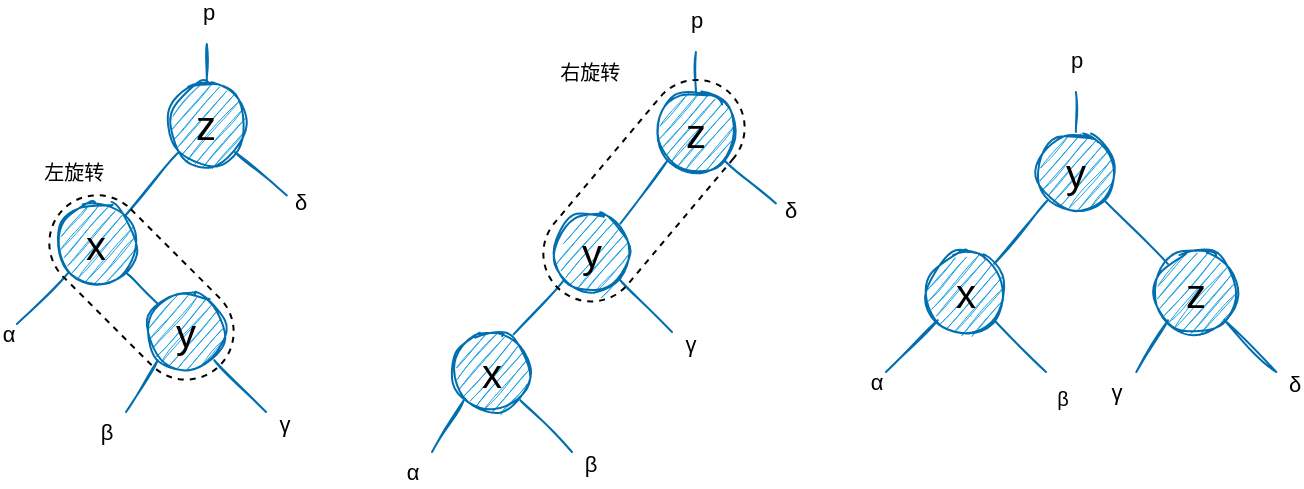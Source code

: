 <mxfile>
    <diagram id="AhWlzKmKPv5T9BWCtDrj" name="Page-1">
        <mxGraphModel dx="1813" dy="1049" grid="1" gridSize="10" guides="1" tooltips="1" connect="1" arrows="1" fold="1" page="1" pageScale="1" pageWidth="850" pageHeight="1100" math="0" shadow="0">
            <root>
                <mxCell id="0"/>
                <mxCell id="1" parent="0"/>
                <mxCell id="67" value="" style="group;fontColor=#000000;" vertex="1" connectable="0" parent="1">
                    <mxGeometry x="35.45" y="56" width="134.95" height="184" as="geometry"/>
                </mxCell>
                <mxCell id="2" value="z" style="ellipse;whiteSpace=wrap;html=1;aspect=fixed;sketch=1;fillColor=#1ba1e2;strokeColor=#006EAF;fontSize=20;labelBackgroundColor=none;fontColor=#000000;" parent="67" vertex="1">
                    <mxGeometry x="74.95" y="20" width="40" height="40" as="geometry"/>
                </mxCell>
                <mxCell id="4" value="" style="endArrow=none;html=1;exitX=0.5;exitY=0;exitDx=0;exitDy=0;sketch=1;labelBackgroundColor=none;fillColor=#1ba1e2;strokeColor=#006EAF;fontColor=#000000;" parent="67" source="2" edge="1">
                    <mxGeometry x="64.95" width="50" height="50" as="geometry">
                        <mxPoint x="84.95" y="10" as="sourcePoint"/>
                        <mxPoint x="94.95" as="targetPoint"/>
                    </mxGeometry>
                </mxCell>
                <mxCell id="5" value="p" style="edgeLabel;html=1;align=center;verticalAlign=middle;resizable=0;points=[];labelBackgroundColor=none;fontColor=#000000;" parent="4" vertex="1" connectable="0">
                    <mxGeometry x="-0.007" y="-1" relative="1" as="geometry">
                        <mxPoint x="-1" y="-26" as="offset"/>
                    </mxGeometry>
                </mxCell>
                <mxCell id="6" value="" style="endArrow=none;html=1;sketch=1;labelBackgroundColor=none;fillColor=#1ba1e2;strokeColor=#006EAF;exitX=1;exitY=1;exitDx=0;exitDy=0;fontColor=#000000;" parent="67" source="2" edge="1">
                    <mxGeometry x="134.95" y="5.71" width="50" height="50" as="geometry">
                        <mxPoint x="114.95" y="60" as="sourcePoint"/>
                        <mxPoint x="134.95" y="75.71" as="targetPoint"/>
                    </mxGeometry>
                </mxCell>
                <mxCell id="7" value="δ" style="edgeLabel;html=1;align=center;verticalAlign=middle;resizable=0;points=[];labelBackgroundColor=none;fontColor=#000000;" parent="6" vertex="1" connectable="0">
                    <mxGeometry x="-0.007" y="-1" relative="1" as="geometry">
                        <mxPoint x="20.66" y="13.53" as="offset"/>
                    </mxGeometry>
                </mxCell>
                <mxCell id="8" value="" style="endArrow=none;html=1;exitX=0;exitY=1;exitDx=0;exitDy=0;sketch=1;entryX=1;entryY=0;entryDx=0;entryDy=0;labelBackgroundColor=none;fillColor=#1ba1e2;strokeColor=#006EAF;fontColor=#000000;" parent="67" source="2" target="10" edge="1">
                    <mxGeometry x="64.95" width="50" height="50" as="geometry">
                        <mxPoint x="160.808" y="64.142" as="sourcePoint"/>
                        <mxPoint x="134.95" y="80" as="targetPoint"/>
                    </mxGeometry>
                </mxCell>
                <mxCell id="10" value="x" style="ellipse;whiteSpace=wrap;html=1;aspect=fixed;sketch=1;fillColor=#1ba1e2;strokeColor=#006EAF;fontSize=20;labelBackgroundColor=none;fontColor=#000000;" parent="67" vertex="1">
                    <mxGeometry x="20" y="80" width="40" height="40" as="geometry"/>
                </mxCell>
                <mxCell id="11" value="" style="endArrow=none;html=1;exitX=0;exitY=1;exitDx=0;exitDy=0;sketch=1;labelBackgroundColor=none;fillColor=#1ba1e2;strokeColor=#006EAF;fontColor=#000000;" parent="67" source="10" edge="1">
                    <mxGeometry x="-50" width="50" height="50" as="geometry">
                        <mxPoint x="19.998" y="120.002" as="sourcePoint"/>
                        <mxPoint y="140" as="targetPoint"/>
                    </mxGeometry>
                </mxCell>
                <mxCell id="12" value="α" style="edgeLabel;html=1;align=center;verticalAlign=middle;resizable=0;points=[];labelBackgroundColor=none;fontColor=#000000;" parent="11" vertex="1" connectable="0">
                    <mxGeometry x="-0.007" y="-1" relative="1" as="geometry">
                        <mxPoint x="-17.47" y="18.89" as="offset"/>
                    </mxGeometry>
                </mxCell>
                <mxCell id="13" value="" style="endArrow=none;html=1;exitX=1;exitY=1;exitDx=0;exitDy=0;sketch=1;labelBackgroundColor=none;fillColor=#1ba1e2;strokeColor=#006EAF;entryX=0;entryY=0;entryDx=0;entryDy=0;fontColor=#000000;" parent="67" source="10" edge="1" target="58">
                    <mxGeometry x="-50" width="50" height="50" as="geometry">
                        <mxPoint x="125.858" y="140.002" as="sourcePoint"/>
                        <mxPoint x="80" y="140" as="targetPoint"/>
                    </mxGeometry>
                </mxCell>
                <mxCell id="58" value="y" style="ellipse;whiteSpace=wrap;html=1;aspect=fixed;sketch=1;fillColor=#1ba1e2;strokeColor=#006EAF;fontSize=20;labelBackgroundColor=none;fontColor=#000000;" vertex="1" parent="67">
                    <mxGeometry x="64.55" y="124" width="40" height="40" as="geometry"/>
                </mxCell>
                <mxCell id="59" value="" style="endArrow=none;html=1;exitX=0;exitY=1;exitDx=0;exitDy=0;sketch=1;labelBackgroundColor=none;fillColor=#1ba1e2;strokeColor=#006EAF;fontColor=#000000;" edge="1" parent="67" source="58">
                    <mxGeometry x="-11.31" y="39.86" width="50" height="50" as="geometry">
                        <mxPoint x="64.548" y="154.002" as="sourcePoint"/>
                        <mxPoint x="54.55" y="184" as="targetPoint"/>
                    </mxGeometry>
                </mxCell>
                <mxCell id="60" value="β" style="edgeLabel;html=1;align=center;verticalAlign=middle;resizable=0;points=[];labelBackgroundColor=none;fontColor=#000000;" vertex="1" connectable="0" parent="59">
                    <mxGeometry x="-0.007" y="-1" relative="1" as="geometry">
                        <mxPoint x="-17.24" y="23.64" as="offset"/>
                    </mxGeometry>
                </mxCell>
                <mxCell id="61" value="" style="endArrow=none;html=1;exitX=1;exitY=1;exitDx=0;exitDy=0;sketch=1;labelBackgroundColor=none;fillColor=#1ba1e2;strokeColor=#006EAF;fontColor=#000000;" edge="1" parent="67" source="58">
                    <mxGeometry x="-1.31" y="49.86" width="50" height="50" as="geometry">
                        <mxPoint x="80.408" y="168.142" as="sourcePoint"/>
                        <mxPoint x="124.55" y="184" as="targetPoint"/>
                    </mxGeometry>
                </mxCell>
                <mxCell id="62" value="γ" style="edgeLabel;html=1;align=center;verticalAlign=middle;resizable=0;points=[];labelBackgroundColor=none;fontColor=#000000;" vertex="1" connectable="0" parent="61">
                    <mxGeometry x="-0.007" y="-1" relative="1" as="geometry">
                        <mxPoint x="22.64" y="18.22" as="offset"/>
                    </mxGeometry>
                </mxCell>
                <mxCell id="63" value="" style="rounded=1;whiteSpace=wrap;html=1;rotation=45;arcSize=50;fillColor=none;dashed=1;fontColor=#000000;" vertex="1" parent="67">
                    <mxGeometry x="7.02" y="97.82" width="110.54" height="47.79" as="geometry"/>
                </mxCell>
                <mxCell id="66" value="左旋转&amp;nbsp;" style="text;html=1;align=center;verticalAlign=middle;resizable=0;points=[];autosize=1;fontSize=10;fontColor=#000000;" vertex="1" parent="67">
                    <mxGeometry x="4.55" y="54" width="50" height="20" as="geometry"/>
                </mxCell>
                <mxCell id="69" value="z" style="ellipse;whiteSpace=wrap;html=1;aspect=fixed;sketch=1;fillColor=#1ba1e2;strokeColor=#006EAF;fontSize=20;labelBackgroundColor=none;fontColor=#000000;" vertex="1" parent="1">
                    <mxGeometry x="354.95" y="80" width="40" height="40" as="geometry"/>
                </mxCell>
                <mxCell id="70" value="" style="endArrow=none;html=1;exitX=0.5;exitY=0;exitDx=0;exitDy=0;sketch=1;labelBackgroundColor=none;fillColor=#1ba1e2;strokeColor=#006EAF;fontColor=#000000;" edge="1" parent="1" source="69">
                    <mxGeometry x="344.95" y="60" width="50" height="50" as="geometry">
                        <mxPoint x="364.95" y="70" as="sourcePoint"/>
                        <mxPoint x="374.95" y="60" as="targetPoint"/>
                    </mxGeometry>
                </mxCell>
                <mxCell id="71" value="p" style="edgeLabel;html=1;align=center;verticalAlign=middle;resizable=0;points=[];labelBackgroundColor=none;fontColor=#000000;" vertex="1" connectable="0" parent="70">
                    <mxGeometry x="-0.007" y="-1" relative="1" as="geometry">
                        <mxPoint x="-1" y="-26" as="offset"/>
                    </mxGeometry>
                </mxCell>
                <mxCell id="72" value="" style="endArrow=none;html=1;sketch=1;labelBackgroundColor=none;fillColor=#1ba1e2;strokeColor=#006EAF;exitX=1;exitY=1;exitDx=0;exitDy=0;fontColor=#000000;" edge="1" parent="1" source="69">
                    <mxGeometry x="414.95" y="65.71" width="50" height="50" as="geometry">
                        <mxPoint x="394.95" y="120" as="sourcePoint"/>
                        <mxPoint x="414.95" y="135.71" as="targetPoint"/>
                    </mxGeometry>
                </mxCell>
                <mxCell id="73" value="δ" style="edgeLabel;html=1;align=center;verticalAlign=middle;resizable=0;points=[];labelBackgroundColor=none;fontColor=#000000;" vertex="1" connectable="0" parent="72">
                    <mxGeometry x="-0.007" y="-1" relative="1" as="geometry">
                        <mxPoint x="20.66" y="13.53" as="offset"/>
                    </mxGeometry>
                </mxCell>
                <mxCell id="74" value="" style="endArrow=none;html=1;exitX=0;exitY=1;exitDx=0;exitDy=0;sketch=1;entryX=1;entryY=0;entryDx=0;entryDy=0;labelBackgroundColor=none;fillColor=#1ba1e2;strokeColor=#006EAF;fontColor=#000000;" edge="1" parent="1" source="69" target="75">
                    <mxGeometry x="344.95" y="60" width="50" height="50" as="geometry">
                        <mxPoint x="440.808" y="124.142" as="sourcePoint"/>
                        <mxPoint x="414.95" y="140" as="targetPoint"/>
                    </mxGeometry>
                </mxCell>
                <mxCell id="75" value="y" style="ellipse;whiteSpace=wrap;html=1;aspect=fixed;sketch=1;fillColor=#1ba1e2;strokeColor=#006EAF;fontSize=20;labelBackgroundColor=none;fontColor=#000000;" vertex="1" parent="1">
                    <mxGeometry x="303" y="140" width="40" height="40" as="geometry"/>
                </mxCell>
                <mxCell id="78" value="" style="endArrow=none;html=1;exitX=0;exitY=1;exitDx=0;exitDy=0;sketch=1;labelBackgroundColor=none;fillColor=#1ba1e2;strokeColor=#006EAF;entryX=0.77;entryY=0.03;entryDx=0;entryDy=0;entryPerimeter=0;fontColor=#000000;" edge="1" parent="1" source="75" target="79">
                    <mxGeometry x="233" y="60" width="50" height="50" as="geometry">
                        <mxPoint x="408.858" y="200.002" as="sourcePoint"/>
                        <mxPoint x="363" y="200" as="targetPoint"/>
                    </mxGeometry>
                </mxCell>
                <mxCell id="79" value="x" style="ellipse;whiteSpace=wrap;html=1;aspect=fixed;sketch=1;fillColor=#1ba1e2;strokeColor=#006EAF;fontSize=20;labelBackgroundColor=none;fontColor=#000000;" vertex="1" parent="1">
                    <mxGeometry x="253" y="200" width="40" height="40" as="geometry"/>
                </mxCell>
                <mxCell id="80" value="" style="endArrow=none;html=1;exitX=0;exitY=1;exitDx=0;exitDy=0;sketch=1;labelBackgroundColor=none;fillColor=#1ba1e2;strokeColor=#006EAF;fontColor=#000000;" edge="1" parent="1" source="79">
                    <mxGeometry x="177.14" y="115.86" width="50" height="50" as="geometry">
                        <mxPoint x="252.998" y="230.002" as="sourcePoint"/>
                        <mxPoint x="243" y="260" as="targetPoint"/>
                    </mxGeometry>
                </mxCell>
                <mxCell id="81" value="α" style="edgeLabel;html=1;align=center;verticalAlign=middle;resizable=0;points=[];labelBackgroundColor=none;fontColor=#000000;" vertex="1" connectable="0" parent="80">
                    <mxGeometry x="-0.007" y="-1" relative="1" as="geometry">
                        <mxPoint x="-17.24" y="23.64" as="offset"/>
                    </mxGeometry>
                </mxCell>
                <mxCell id="82" value="" style="endArrow=none;html=1;exitX=1;exitY=1;exitDx=0;exitDy=0;sketch=1;labelBackgroundColor=none;fillColor=#1ba1e2;strokeColor=#006EAF;fontColor=#000000;" edge="1" parent="1" source="79">
                    <mxGeometry x="187.14" y="125.86" width="50" height="50" as="geometry">
                        <mxPoint x="268.858" y="244.142" as="sourcePoint"/>
                        <mxPoint x="313" y="260" as="targetPoint"/>
                    </mxGeometry>
                </mxCell>
                <mxCell id="83" value="β" style="edgeLabel;html=1;align=center;verticalAlign=middle;resizable=0;points=[];labelBackgroundColor=none;fontColor=#000000;" vertex="1" connectable="0" parent="82">
                    <mxGeometry x="-0.007" y="-1" relative="1" as="geometry">
                        <mxPoint x="22.64" y="18.22" as="offset"/>
                    </mxGeometry>
                </mxCell>
                <mxCell id="86" value="" style="endArrow=none;html=1;exitX=1;exitY=1;exitDx=0;exitDy=0;sketch=1;labelBackgroundColor=none;fillColor=#1ba1e2;strokeColor=#006EAF;fontColor=#000000;" edge="1" parent="1" source="75">
                    <mxGeometry x="197.14" y="135.86" width="50" height="50" as="geometry">
                        <mxPoint x="297.142" y="244.142" as="sourcePoint"/>
                        <mxPoint x="363" y="200" as="targetPoint"/>
                    </mxGeometry>
                </mxCell>
                <mxCell id="87" value="γ" style="edgeLabel;html=1;align=center;verticalAlign=middle;resizable=0;points=[];labelBackgroundColor=none;fontColor=#000000;" vertex="1" connectable="0" parent="86">
                    <mxGeometry x="-0.007" y="-1" relative="1" as="geometry">
                        <mxPoint x="22.64" y="18.22" as="offset"/>
                    </mxGeometry>
                </mxCell>
                <mxCell id="88" value="" style="rounded=1;whiteSpace=wrap;html=1;rotation=-230;arcSize=50;fillColor=none;dashed=1;fontColor=#000000;" vertex="1" parent="1">
                    <mxGeometry x="284" y="105.45" width="130" height="47.79" as="geometry"/>
                </mxCell>
                <mxCell id="89" value="右旋转&amp;nbsp;" style="text;html=1;align=center;verticalAlign=middle;resizable=0;points=[];autosize=1;fontSize=10;fontColor=#000000;" vertex="1" parent="1">
                    <mxGeometry x="298" y="60" width="50" height="20" as="geometry"/>
                </mxCell>
                <mxCell id="109" value="" style="group;fontColor=#000000;" vertex="1" connectable="0" parent="1">
                    <mxGeometry x="470" y="80" width="195.15" height="140" as="geometry"/>
                </mxCell>
                <mxCell id="91" value="y" style="ellipse;whiteSpace=wrap;html=1;aspect=fixed;sketch=1;fillColor=#1ba1e2;strokeColor=#006EAF;fontSize=20;labelBackgroundColor=none;fontColor=#000000;" vertex="1" parent="109">
                    <mxGeometry x="74.95" y="20" width="40" height="40" as="geometry"/>
                </mxCell>
                <mxCell id="92" value="" style="endArrow=none;html=1;exitX=0.5;exitY=0;exitDx=0;exitDy=0;sketch=1;labelBackgroundColor=none;fillColor=#1ba1e2;strokeColor=#006EAF;fontColor=#000000;" edge="1" parent="109" source="91">
                    <mxGeometry x="64.95" width="50" height="50" as="geometry">
                        <mxPoint x="84.95" y="10" as="sourcePoint"/>
                        <mxPoint x="94.95" as="targetPoint"/>
                    </mxGeometry>
                </mxCell>
                <mxCell id="93" value="p" style="edgeLabel;html=1;align=center;verticalAlign=middle;resizable=0;points=[];labelBackgroundColor=none;fontColor=#000000;" vertex="1" connectable="0" parent="92">
                    <mxGeometry x="-0.007" y="-1" relative="1" as="geometry">
                        <mxPoint x="-1" y="-26" as="offset"/>
                    </mxGeometry>
                </mxCell>
                <mxCell id="94" value="" style="endArrow=none;html=1;sketch=1;labelBackgroundColor=none;fillColor=#1ba1e2;strokeColor=#006EAF;exitX=1;exitY=1;exitDx=0;exitDy=0;fontColor=#000000;" edge="1" parent="109" source="91" target="101">
                    <mxGeometry x="134.95" y="5.71" width="50" height="50" as="geometry">
                        <mxPoint x="114.95" y="60" as="sourcePoint"/>
                        <mxPoint x="134.95" y="75.71" as="targetPoint"/>
                    </mxGeometry>
                </mxCell>
                <mxCell id="96" value="" style="endArrow=none;html=1;exitX=0;exitY=1;exitDx=0;exitDy=0;sketch=1;entryX=1;entryY=0;entryDx=0;entryDy=0;labelBackgroundColor=none;fillColor=#1ba1e2;strokeColor=#006EAF;fontColor=#000000;" edge="1" parent="109" source="91" target="97">
                    <mxGeometry x="64.95" width="50" height="50" as="geometry">
                        <mxPoint x="160.808" y="64.142" as="sourcePoint"/>
                        <mxPoint x="134.95" y="80" as="targetPoint"/>
                    </mxGeometry>
                </mxCell>
                <mxCell id="97" value="x" style="ellipse;whiteSpace=wrap;html=1;aspect=fixed;sketch=1;fillColor=#1ba1e2;strokeColor=#006EAF;fontSize=20;labelBackgroundColor=none;fontColor=#000000;" vertex="1" parent="109">
                    <mxGeometry x="20" y="80" width="40" height="40" as="geometry"/>
                </mxCell>
                <mxCell id="98" value="" style="endArrow=none;html=1;exitX=0;exitY=1;exitDx=0;exitDy=0;sketch=1;labelBackgroundColor=none;fillColor=#1ba1e2;strokeColor=#006EAF;fontColor=#000000;" edge="1" parent="109" source="97">
                    <mxGeometry x="-50" width="50" height="50" as="geometry">
                        <mxPoint x="19.998" y="120.002" as="sourcePoint"/>
                        <mxPoint y="140" as="targetPoint"/>
                    </mxGeometry>
                </mxCell>
                <mxCell id="99" value="α" style="edgeLabel;html=1;align=center;verticalAlign=middle;resizable=0;points=[];labelBackgroundColor=none;fontColor=#000000;" vertex="1" connectable="0" parent="98">
                    <mxGeometry x="-0.007" y="-1" relative="1" as="geometry">
                        <mxPoint x="-17.47" y="18.89" as="offset"/>
                    </mxGeometry>
                </mxCell>
                <mxCell id="100" value="" style="endArrow=none;html=1;exitX=1;exitY=1;exitDx=0;exitDy=0;sketch=1;labelBackgroundColor=none;fillColor=#1ba1e2;strokeColor=#006EAF;fontColor=#000000;" edge="1" parent="109" source="97">
                    <mxGeometry x="-50" width="50" height="50" as="geometry">
                        <mxPoint x="125.858" y="140.002" as="sourcePoint"/>
                        <mxPoint x="80" y="140" as="targetPoint"/>
                    </mxGeometry>
                </mxCell>
                <mxCell id="108" value="β" style="edgeLabel;html=1;align=center;verticalAlign=middle;resizable=0;points=[];fontSize=10;fontColor=#000000;" vertex="1" connectable="0" parent="100">
                    <mxGeometry relative="1" as="geometry">
                        <mxPoint x="20.05" y="25.09" as="offset"/>
                    </mxGeometry>
                </mxCell>
                <mxCell id="101" value="z" style="ellipse;whiteSpace=wrap;html=1;aspect=fixed;sketch=1;fillColor=#1ba1e2;strokeColor=#006EAF;fontSize=20;labelBackgroundColor=none;fontColor=#000000;" vertex="1" parent="109">
                    <mxGeometry x="135.15" y="80" width="40" height="40" as="geometry"/>
                </mxCell>
                <mxCell id="102" value="" style="endArrow=none;html=1;exitX=0;exitY=1;exitDx=0;exitDy=0;sketch=1;labelBackgroundColor=none;fillColor=#1ba1e2;strokeColor=#006EAF;fontColor=#000000;" edge="1" parent="109" source="101">
                    <mxGeometry x="59.29" y="-4.14" width="50" height="50" as="geometry">
                        <mxPoint x="135.148" y="110.002" as="sourcePoint"/>
                        <mxPoint x="125.15" y="140" as="targetPoint"/>
                    </mxGeometry>
                </mxCell>
                <mxCell id="103" value="γ" style="edgeLabel;html=1;align=center;verticalAlign=middle;resizable=0;points=[];labelBackgroundColor=none;fontColor=#000000;" vertex="1" connectable="0" parent="102">
                    <mxGeometry x="-0.007" y="-1" relative="1" as="geometry">
                        <mxPoint x="-17.24" y="23.64" as="offset"/>
                    </mxGeometry>
                </mxCell>
                <mxCell id="104" value="" style="endArrow=none;html=1;exitX=1;exitY=1;exitDx=0;exitDy=0;sketch=1;labelBackgroundColor=none;fillColor=#1ba1e2;strokeColor=#006EAF;fontColor=#000000;" edge="1" parent="109" source="101">
                    <mxGeometry x="69.29" y="5.86" width="50" height="50" as="geometry">
                        <mxPoint x="151.008" y="124.142" as="sourcePoint"/>
                        <mxPoint x="195.15" y="140" as="targetPoint"/>
                    </mxGeometry>
                </mxCell>
                <mxCell id="105" value="δ" style="edgeLabel;html=1;align=center;verticalAlign=middle;resizable=0;points=[];labelBackgroundColor=none;fontColor=#000000;" vertex="1" connectable="0" parent="104">
                    <mxGeometry x="-0.007" y="-1" relative="1" as="geometry">
                        <mxPoint x="22.64" y="18.22" as="offset"/>
                    </mxGeometry>
                </mxCell>
            </root>
        </mxGraphModel>
    </diagram>
</mxfile>